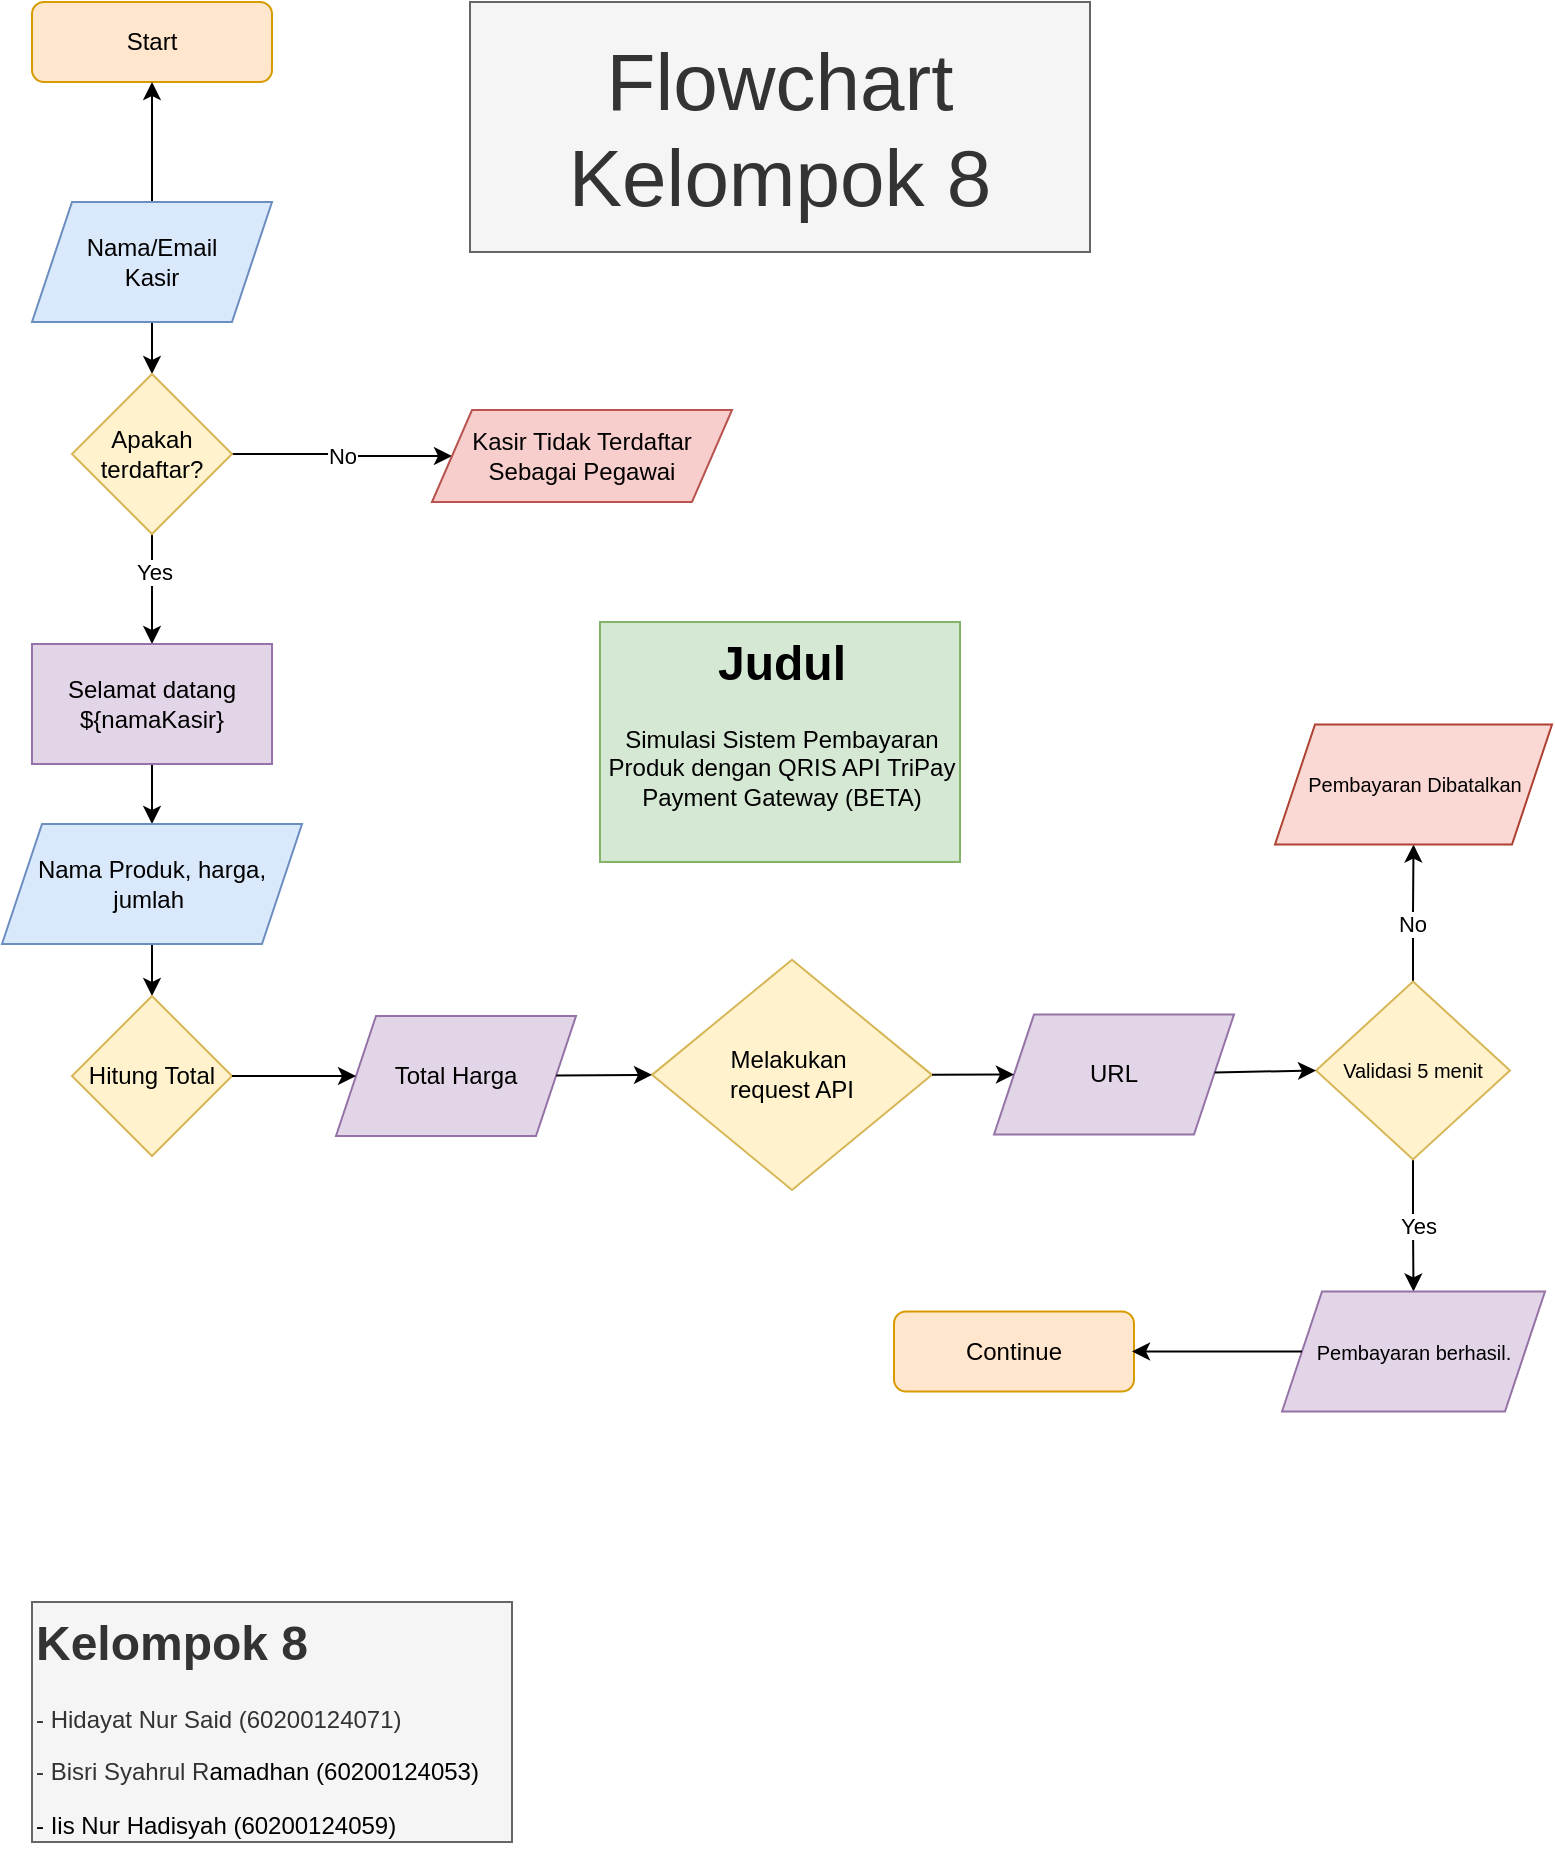 <mxfile version="26.0.1">
  <diagram id="C5RBs43oDa-KdzZeNtuy" name="Page-1">
    <mxGraphModel dx="396" dy="234" grid="1" gridSize="10" guides="1" tooltips="1" connect="1" arrows="1" fold="1" page="1" pageScale="1" pageWidth="827" pageHeight="1169" math="0" shadow="0">
      <root>
        <mxCell id="WIyWlLk6GJQsqaUBKTNV-0" />
        <mxCell id="WIyWlLk6GJQsqaUBKTNV-1" parent="WIyWlLk6GJQsqaUBKTNV-0" />
        <mxCell id="WIyWlLk6GJQsqaUBKTNV-3" value="Start" style="rounded=1;whiteSpace=wrap;html=1;fontSize=12;glass=0;strokeWidth=1;shadow=0;fillColor=#ffe6cc;strokeColor=#d79b00;" parent="WIyWlLk6GJQsqaUBKTNV-1" vertex="1">
          <mxGeometry x="40" y="40" width="120" height="40" as="geometry" />
        </mxCell>
        <mxCell id="WIyWlLk6GJQsqaUBKTNV-4" value="Yes" style="rounded=0;html=1;jettySize=auto;orthogonalLoop=1;fontSize=11;endArrow=block;endFill=0;endSize=8;strokeWidth=1;shadow=0;labelBackgroundColor=none;edgeStyle=orthogonalEdgeStyle;" parent="WIyWlLk6GJQsqaUBKTNV-1" edge="1">
          <mxGeometry y="20" relative="1" as="geometry">
            <mxPoint as="offset" />
            <mxPoint x="190" y="900.0" as="targetPoint" />
          </mxGeometry>
        </mxCell>
        <mxCell id="WIyWlLk6GJQsqaUBKTNV-5" value="No" style="edgeStyle=orthogonalEdgeStyle;rounded=0;html=1;jettySize=auto;orthogonalLoop=1;fontSize=11;endArrow=block;endFill=0;endSize=8;strokeWidth=1;shadow=0;labelBackgroundColor=none;" parent="WIyWlLk6GJQsqaUBKTNV-1" edge="1">
          <mxGeometry y="10" relative="1" as="geometry">
            <mxPoint as="offset" />
            <mxPoint x="290.0" y="820.0" as="targetPoint" />
          </mxGeometry>
        </mxCell>
        <mxCell id="WIyWlLk6GJQsqaUBKTNV-9" value="Yes" style="edgeStyle=orthogonalEdgeStyle;rounded=0;html=1;jettySize=auto;orthogonalLoop=1;fontSize=11;endArrow=block;endFill=0;endSize=8;strokeWidth=1;shadow=0;labelBackgroundColor=none;" parent="WIyWlLk6GJQsqaUBKTNV-1" edge="1">
          <mxGeometry y="10" relative="1" as="geometry">
            <mxPoint as="offset" />
            <mxPoint x="240" y="940.0" as="sourcePoint" />
          </mxGeometry>
        </mxCell>
        <mxCell id="WIyWlLk6GJQsqaUBKTNV-11" value="Continue" style="rounded=1;whiteSpace=wrap;html=1;fontSize=12;glass=0;strokeWidth=1;shadow=0;fillColor=#ffe6cc;strokeColor=#d79b00;" parent="WIyWlLk6GJQsqaUBKTNV-1" vertex="1">
          <mxGeometry x="471" y="694.75" width="120" height="40" as="geometry" />
        </mxCell>
        <mxCell id="VxBh7owN66tp85ekNCpT-1" value="" style="edgeStyle=orthogonalEdgeStyle;rounded=0;orthogonalLoop=1;jettySize=auto;html=1;" parent="WIyWlLk6GJQsqaUBKTNV-1" source="VxBh7owN66tp85ekNCpT-0" target="WIyWlLk6GJQsqaUBKTNV-3" edge="1">
          <mxGeometry relative="1" as="geometry" />
        </mxCell>
        <mxCell id="VxBh7owN66tp85ekNCpT-6" value="" style="edgeStyle=orthogonalEdgeStyle;rounded=0;orthogonalLoop=1;jettySize=auto;html=1;" parent="WIyWlLk6GJQsqaUBKTNV-1" source="VxBh7owN66tp85ekNCpT-0" target="VxBh7owN66tp85ekNCpT-5" edge="1">
          <mxGeometry relative="1" as="geometry" />
        </mxCell>
        <mxCell id="VxBh7owN66tp85ekNCpT-0" value="Nama/Email&lt;div&gt;Kasir&lt;/div&gt;" style="shape=parallelogram;perimeter=parallelogramPerimeter;whiteSpace=wrap;html=1;fixedSize=1;fillColor=#dae8fc;strokeColor=#6c8ebf;" parent="WIyWlLk6GJQsqaUBKTNV-1" vertex="1">
          <mxGeometry x="40" y="140" width="120" height="60" as="geometry" />
        </mxCell>
        <mxCell id="VxBh7owN66tp85ekNCpT-8" value="No" style="edgeStyle=orthogonalEdgeStyle;rounded=0;orthogonalLoop=1;jettySize=auto;html=1;" parent="WIyWlLk6GJQsqaUBKTNV-1" source="VxBh7owN66tp85ekNCpT-5" target="UaBXzNMgdU9QEiGzNRX7-0" edge="1">
          <mxGeometry relative="1" as="geometry">
            <mxPoint x="300" y="266" as="targetPoint" />
          </mxGeometry>
        </mxCell>
        <mxCell id="VxBh7owN66tp85ekNCpT-18" value="" style="edgeStyle=orthogonalEdgeStyle;rounded=0;orthogonalLoop=1;jettySize=auto;html=1;" parent="WIyWlLk6GJQsqaUBKTNV-1" source="VxBh7owN66tp85ekNCpT-5" target="VxBh7owN66tp85ekNCpT-15" edge="1">
          <mxGeometry relative="1" as="geometry" />
        </mxCell>
        <mxCell id="VxBh7owN66tp85ekNCpT-19" value="Yes" style="edgeLabel;html=1;align=center;verticalAlign=middle;resizable=0;points=[];" parent="VxBh7owN66tp85ekNCpT-18" vertex="1" connectable="0">
          <mxGeometry x="-0.32" y="1" relative="1" as="geometry">
            <mxPoint as="offset" />
          </mxGeometry>
        </mxCell>
        <mxCell id="VxBh7owN66tp85ekNCpT-5" value="Apakah terdaftar?" style="rhombus;whiteSpace=wrap;html=1;fillColor=#fff2cc;strokeColor=#d6b656;" parent="WIyWlLk6GJQsqaUBKTNV-1" vertex="1">
          <mxGeometry x="60" y="226" width="80" height="80" as="geometry" />
        </mxCell>
        <mxCell id="VxBh7owN66tp85ekNCpT-21" value="" style="edgeStyle=orthogonalEdgeStyle;rounded=0;orthogonalLoop=1;jettySize=auto;html=1;" parent="WIyWlLk6GJQsqaUBKTNV-1" source="VxBh7owN66tp85ekNCpT-15" target="VxBh7owN66tp85ekNCpT-20" edge="1">
          <mxGeometry relative="1" as="geometry" />
        </mxCell>
        <mxCell id="VxBh7owN66tp85ekNCpT-15" value="Selamat datang ${namaKasir}" style="whiteSpace=wrap;html=1;fillColor=#e1d5e7;strokeColor=#9673a6;" parent="WIyWlLk6GJQsqaUBKTNV-1" vertex="1">
          <mxGeometry x="40" y="361" width="120" height="60" as="geometry" />
        </mxCell>
        <mxCell id="VxBh7owN66tp85ekNCpT-27" value="" style="edgeStyle=orthogonalEdgeStyle;rounded=0;orthogonalLoop=1;jettySize=auto;html=1;" parent="WIyWlLk6GJQsqaUBKTNV-1" source="VxBh7owN66tp85ekNCpT-20" target="VxBh7owN66tp85ekNCpT-26" edge="1">
          <mxGeometry relative="1" as="geometry" />
        </mxCell>
        <mxCell id="VxBh7owN66tp85ekNCpT-20" value="Nama Produk, harga, jumlah&amp;nbsp;" style="shape=parallelogram;perimeter=parallelogramPerimeter;whiteSpace=wrap;html=1;fixedSize=1;fillColor=#dae8fc;strokeColor=#6c8ebf;" parent="WIyWlLk6GJQsqaUBKTNV-1" vertex="1">
          <mxGeometry x="25" y="451" width="150" height="60" as="geometry" />
        </mxCell>
        <mxCell id="VxBh7owN66tp85ekNCpT-26" value="Hitung Total" style="rhombus;whiteSpace=wrap;html=1;fillColor=#fff2cc;strokeColor=#d6b656;" parent="WIyWlLk6GJQsqaUBKTNV-1" vertex="1">
          <mxGeometry x="60" y="537" width="80" height="80" as="geometry" />
        </mxCell>
        <mxCell id="VxBh7owN66tp85ekNCpT-28" value="Total Harga" style="shape=parallelogram;perimeter=parallelogramPerimeter;whiteSpace=wrap;html=1;fixedSize=1;fillColor=#e1d5e7;strokeColor=#9673a6;" parent="WIyWlLk6GJQsqaUBKTNV-1" vertex="1">
          <mxGeometry x="192" y="547" width="120" height="60" as="geometry" />
        </mxCell>
        <mxCell id="VxBh7owN66tp85ekNCpT-30" value="" style="endArrow=classic;html=1;rounded=0;exitX=1;exitY=0.5;exitDx=0;exitDy=0;entryX=0;entryY=0.5;entryDx=0;entryDy=0;" parent="WIyWlLk6GJQsqaUBKTNV-1" source="VxBh7owN66tp85ekNCpT-26" target="VxBh7owN66tp85ekNCpT-28" edge="1">
          <mxGeometry width="50" height="50" relative="1" as="geometry">
            <mxPoint x="310" y="760" as="sourcePoint" />
            <mxPoint x="360" y="710" as="targetPoint" />
          </mxGeometry>
        </mxCell>
        <mxCell id="VxBh7owN66tp85ekNCpT-39" value="" style="edgeStyle=orthogonalEdgeStyle;rounded=0;orthogonalLoop=1;jettySize=auto;html=1;" parent="WIyWlLk6GJQsqaUBKTNV-1" source="VxBh7owN66tp85ekNCpT-34" target="VxBh7owN66tp85ekNCpT-38" edge="1">
          <mxGeometry relative="1" as="geometry" />
        </mxCell>
        <mxCell id="VxBh7owN66tp85ekNCpT-40" value="No" style="edgeLabel;html=1;align=center;verticalAlign=middle;resizable=0;points=[];" parent="VxBh7owN66tp85ekNCpT-39" vertex="1" connectable="0">
          <mxGeometry x="-0.152" y="1" relative="1" as="geometry">
            <mxPoint as="offset" />
          </mxGeometry>
        </mxCell>
        <mxCell id="VxBh7owN66tp85ekNCpT-42" value="" style="edgeStyle=orthogonalEdgeStyle;rounded=0;orthogonalLoop=1;jettySize=auto;html=1;" parent="WIyWlLk6GJQsqaUBKTNV-1" source="VxBh7owN66tp85ekNCpT-34" target="VxBh7owN66tp85ekNCpT-41" edge="1">
          <mxGeometry relative="1" as="geometry" />
        </mxCell>
        <mxCell id="VxBh7owN66tp85ekNCpT-43" value="Yes" style="edgeLabel;html=1;align=center;verticalAlign=middle;resizable=0;points=[];" parent="VxBh7owN66tp85ekNCpT-42" vertex="1" connectable="0">
          <mxGeometry x="-0.02" y="2" relative="1" as="geometry">
            <mxPoint as="offset" />
          </mxGeometry>
        </mxCell>
        <mxCell id="VxBh7owN66tp85ekNCpT-34" value="Validasi 5 menit" style="rhombus;whiteSpace=wrap;html=1;fontSize=10;fillColor=#fff2cc;strokeColor=#d6b656;" parent="WIyWlLk6GJQsqaUBKTNV-1" vertex="1">
          <mxGeometry x="682" y="529.75" width="97" height="89" as="geometry" />
        </mxCell>
        <mxCell id="VxBh7owN66tp85ekNCpT-38" value="Pembayaran Dibatalkan" style="shape=parallelogram;perimeter=parallelogramPerimeter;whiteSpace=wrap;html=1;fixedSize=1;fontSize=10;fillColor=#fad9d5;strokeColor=#ae4132;" parent="WIyWlLk6GJQsqaUBKTNV-1" vertex="1">
          <mxGeometry x="661.5" y="401.25" width="138.5" height="60" as="geometry" />
        </mxCell>
        <mxCell id="VxBh7owN66tp85ekNCpT-41" value="Pembayaran berhasil." style="shape=parallelogram;perimeter=parallelogramPerimeter;whiteSpace=wrap;html=1;fixedSize=1;fontSize=10;fillColor=#e1d5e7;strokeColor=#9673a6;" parent="WIyWlLk6GJQsqaUBKTNV-1" vertex="1">
          <mxGeometry x="665" y="684.75" width="131.5" height="60" as="geometry" />
        </mxCell>
        <mxCell id="VxBh7owN66tp85ekNCpT-45" value="" style="endArrow=classic;html=1;rounded=0;entryX=1;entryY=0.5;entryDx=0;entryDy=0;exitX=0;exitY=0.5;exitDx=0;exitDy=0;" parent="WIyWlLk6GJQsqaUBKTNV-1" source="VxBh7owN66tp85ekNCpT-41" edge="1">
          <mxGeometry width="50" height="50" relative="1" as="geometry">
            <mxPoint x="681" y="784.75" as="sourcePoint" />
            <mxPoint x="590" y="714.75" as="targetPoint" />
          </mxGeometry>
        </mxCell>
        <mxCell id="UaBXzNMgdU9QEiGzNRX7-0" value="Kasir Tidak Terdaftar Sebagai Pegawai" style="shape=parallelogram;perimeter=parallelogramPerimeter;whiteSpace=wrap;html=1;fixedSize=1;fillColor=#f8cecc;strokeColor=#b85450;" vertex="1" parent="WIyWlLk6GJQsqaUBKTNV-1">
          <mxGeometry x="240" y="244" width="150" height="46" as="geometry" />
        </mxCell>
        <mxCell id="UaBXzNMgdU9QEiGzNRX7-1" value="URL" style="shape=parallelogram;perimeter=parallelogramPerimeter;whiteSpace=wrap;html=1;fixedSize=1;fillColor=#e1d5e7;strokeColor=#9673a6;" vertex="1" parent="WIyWlLk6GJQsqaUBKTNV-1">
          <mxGeometry x="521" y="546.25" width="120" height="60" as="geometry" />
        </mxCell>
        <mxCell id="UaBXzNMgdU9QEiGzNRX7-3" value="Melakukan&amp;nbsp;&lt;div&gt;request API&lt;/div&gt;" style="rhombus;whiteSpace=wrap;html=1;fillColor=#fff2cc;strokeColor=#d6b656;" vertex="1" parent="WIyWlLk6GJQsqaUBKTNV-1">
          <mxGeometry x="350" y="518.87" width="140" height="115.13" as="geometry" />
        </mxCell>
        <mxCell id="UaBXzNMgdU9QEiGzNRX7-5" value="" style="endArrow=classic;html=1;rounded=0;entryX=0;entryY=0.5;entryDx=0;entryDy=0;exitX=1;exitY=0.5;exitDx=0;exitDy=0;" edge="1" parent="WIyWlLk6GJQsqaUBKTNV-1" source="UaBXzNMgdU9QEiGzNRX7-3" target="UaBXzNMgdU9QEiGzNRX7-1">
          <mxGeometry width="50" height="50" relative="1" as="geometry">
            <mxPoint x="390" y="560" as="sourcePoint" />
            <mxPoint x="440" y="510" as="targetPoint" />
          </mxGeometry>
        </mxCell>
        <mxCell id="UaBXzNMgdU9QEiGzNRX7-6" value="&lt;h1 style=&quot;text-align: center; margin-top: 0px;&quot;&gt;Judul&lt;/h1&gt;&lt;p style=&quot;text-align: center;&quot;&gt;Simulasi Sistem Pembayaran Produk dengan QRIS API TriPay Payment Gateway (BETA)&lt;/p&gt;" style="text;html=1;whiteSpace=wrap;overflow=hidden;rounded=0;fillColor=#d5e8d4;strokeColor=#82b366;" vertex="1" parent="WIyWlLk6GJQsqaUBKTNV-1">
          <mxGeometry x="324" y="350" width="180" height="120" as="geometry" />
        </mxCell>
        <mxCell id="UaBXzNMgdU9QEiGzNRX7-7" value="&lt;font style=&quot;font-size: 40px;&quot;&gt;Flowchart Kelompok 8&lt;/font&gt;" style="text;html=1;align=center;verticalAlign=middle;whiteSpace=wrap;rounded=0;fillColor=#f5f5f5;fontColor=#333333;strokeColor=#666666;" vertex="1" parent="WIyWlLk6GJQsqaUBKTNV-1">
          <mxGeometry x="259" y="40" width="310" height="125" as="geometry" />
        </mxCell>
        <mxCell id="UaBXzNMgdU9QEiGzNRX7-8" value="" style="endArrow=classic;html=1;rounded=0;entryX=0;entryY=0.5;entryDx=0;entryDy=0;" edge="1" parent="WIyWlLk6GJQsqaUBKTNV-1" source="VxBh7owN66tp85ekNCpT-28" target="UaBXzNMgdU9QEiGzNRX7-3">
          <mxGeometry width="50" height="50" relative="1" as="geometry">
            <mxPoint x="230" y="700" as="sourcePoint" />
            <mxPoint x="370" y="580" as="targetPoint" />
          </mxGeometry>
        </mxCell>
        <mxCell id="UaBXzNMgdU9QEiGzNRX7-11" value="" style="endArrow=classic;html=1;rounded=0;entryX=0;entryY=0.5;entryDx=0;entryDy=0;" edge="1" parent="WIyWlLk6GJQsqaUBKTNV-1" source="UaBXzNMgdU9QEiGzNRX7-1" target="VxBh7owN66tp85ekNCpT-34">
          <mxGeometry width="50" height="50" relative="1" as="geometry">
            <mxPoint x="630" y="630" as="sourcePoint" />
            <mxPoint x="680" y="580" as="targetPoint" />
          </mxGeometry>
        </mxCell>
        <mxCell id="UaBXzNMgdU9QEiGzNRX7-12" value="&lt;h1 style=&quot;margin-top: 0px;&quot;&gt;Kelompok 8&lt;/h1&gt;&lt;p&gt;- Hidayat Nur Said (60200124071)&lt;/p&gt;&lt;p&gt;- Bisri Syahrul R&lt;span style=&quot;background-color: transparent; color: light-dark(rgb(0, 0, 0), rgb(255, 255, 255));&quot;&gt;amadhan (60200124053)&lt;/span&gt;&lt;/p&gt;&lt;p&gt;&lt;span style=&quot;background-color: transparent; color: light-dark(rgb(0, 0, 0), rgb(255, 255, 255));&quot;&gt;- Iis Nur Hadisyah (60200124059)&lt;/span&gt;&lt;/p&gt;" style="text;html=1;whiteSpace=wrap;overflow=hidden;rounded=0;fillColor=#f5f5f5;fontColor=#333333;strokeColor=#666666;" vertex="1" parent="WIyWlLk6GJQsqaUBKTNV-1">
          <mxGeometry x="40" y="840" width="240" height="120" as="geometry" />
        </mxCell>
      </root>
    </mxGraphModel>
  </diagram>
</mxfile>
